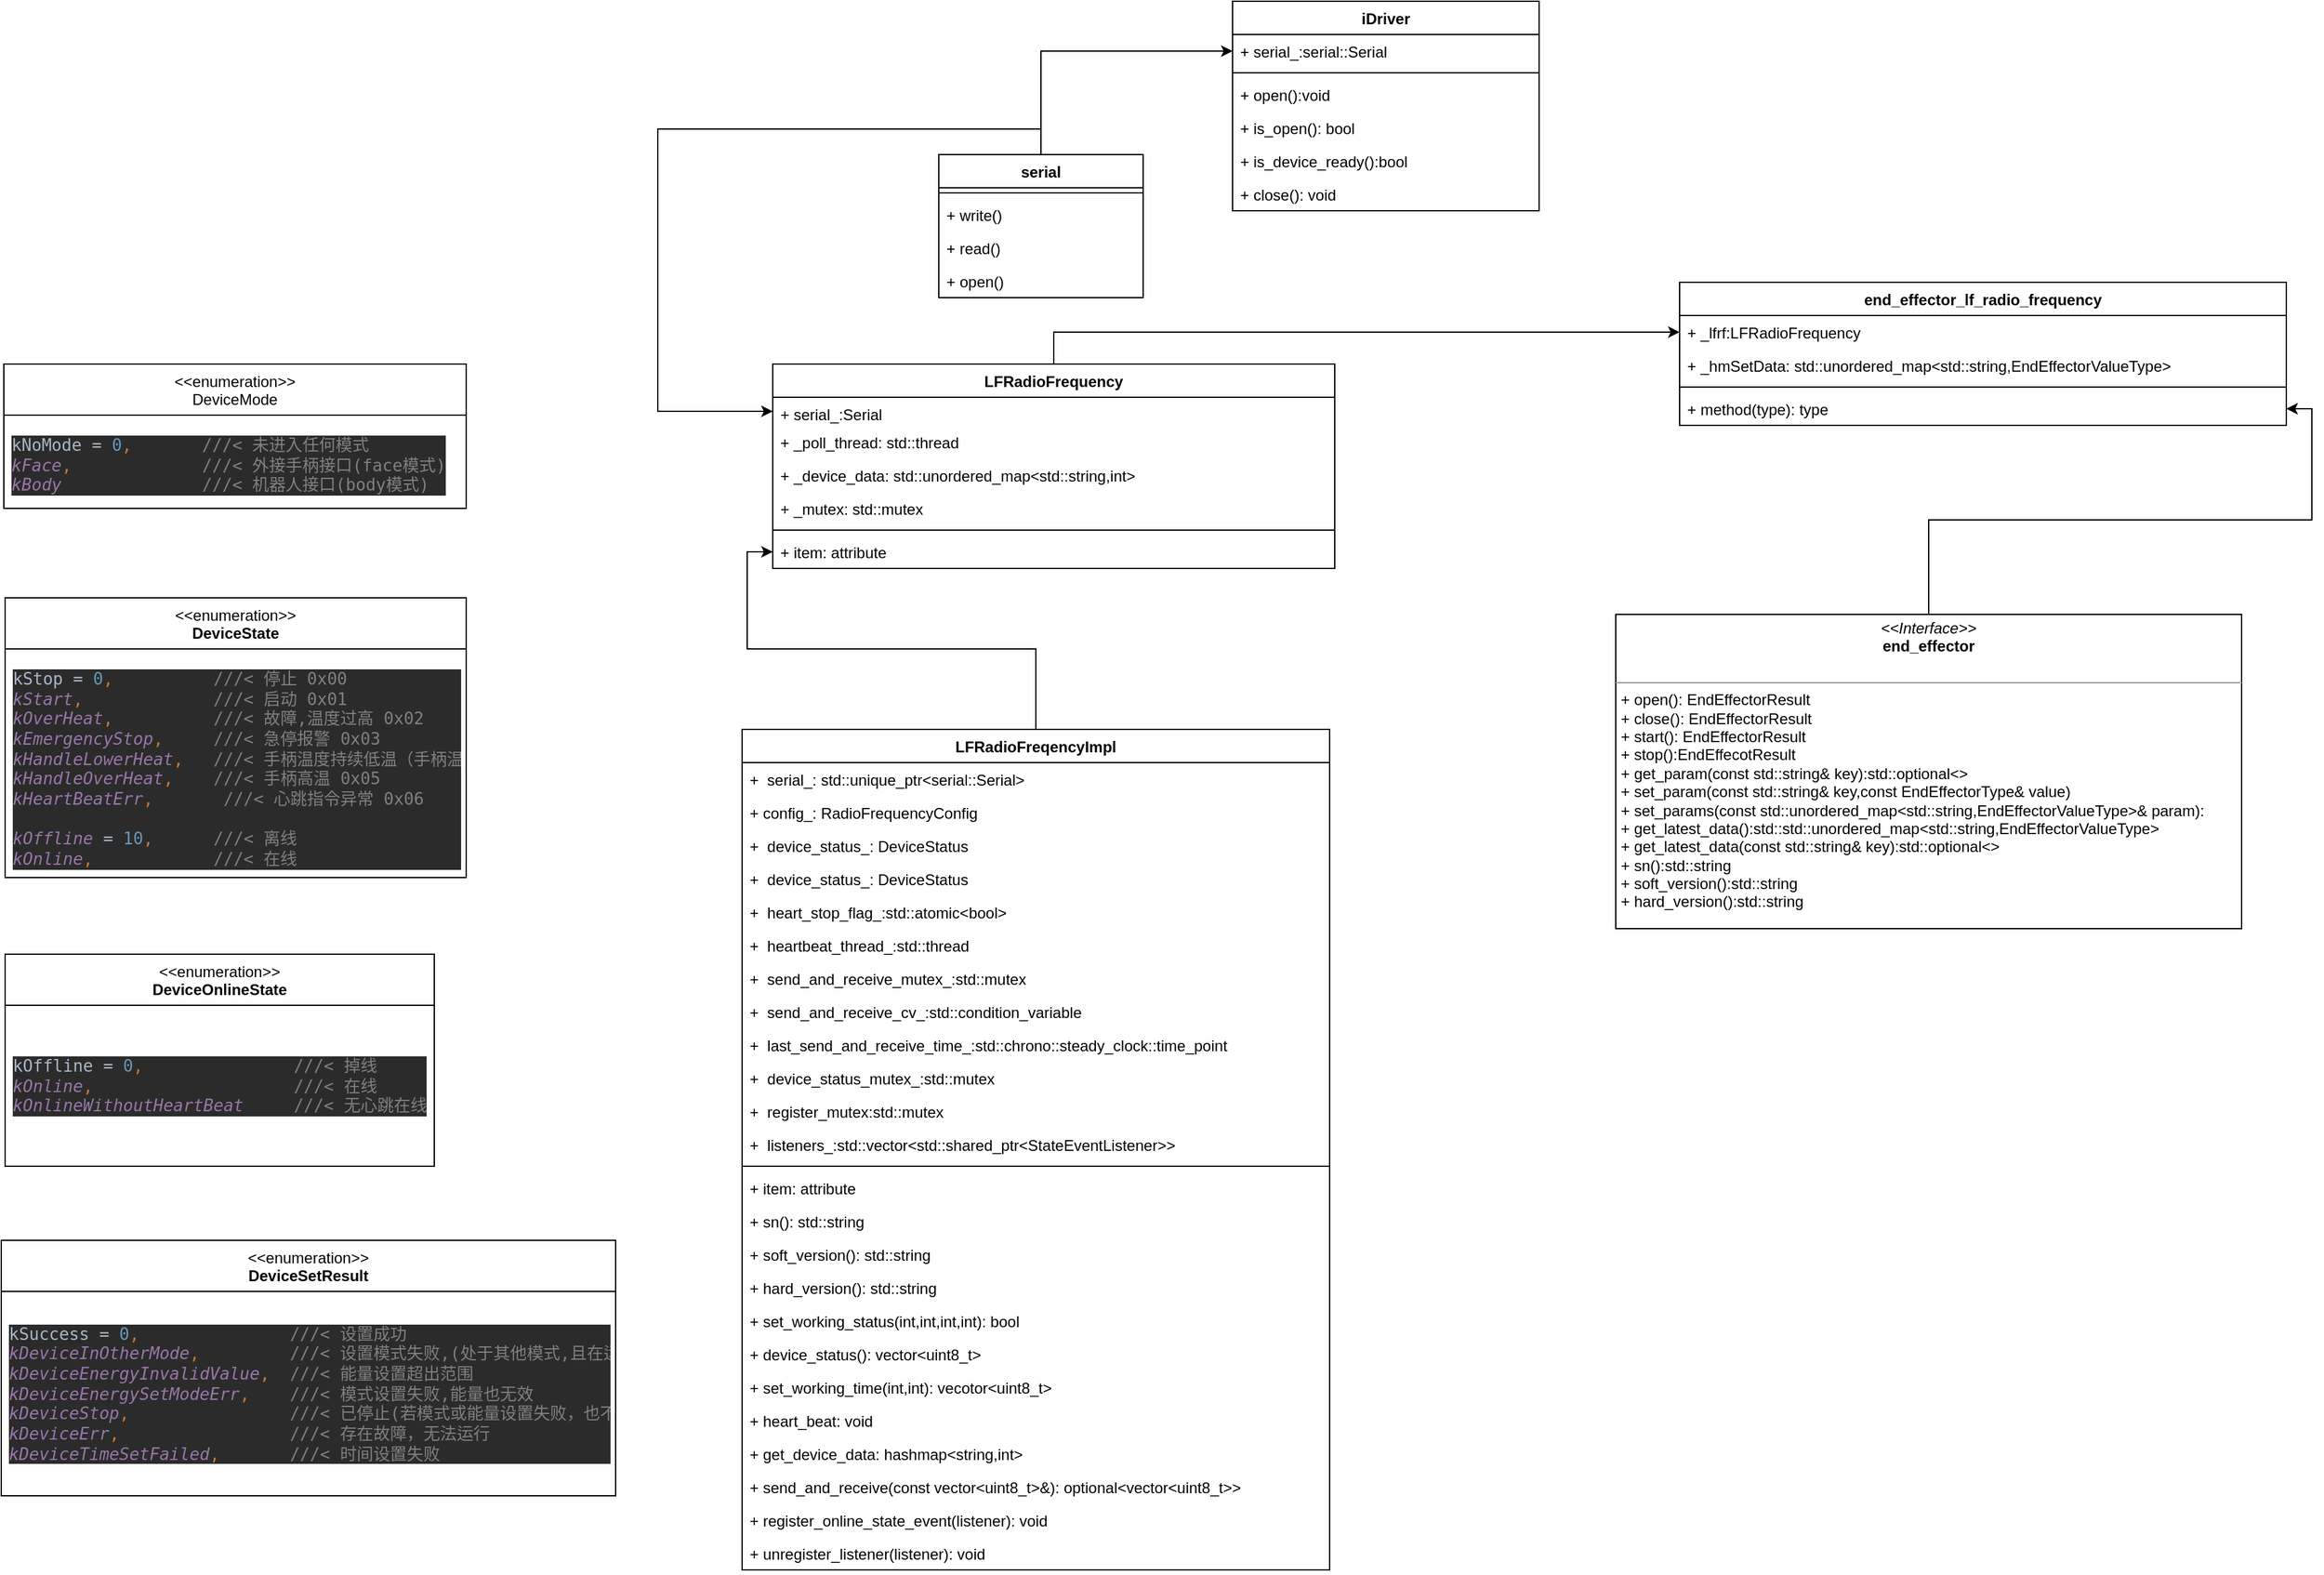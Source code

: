 <mxfile version="22.1.0" type="github">
  <diagram id="C5RBs43oDa-KdzZeNtuy" name="Page-1">
    <mxGraphModel dx="2721" dy="891" grid="0" gridSize="10" guides="1" tooltips="1" connect="1" arrows="1" fold="1" page="0" pageScale="1" pageWidth="827" pageHeight="1169" math="0" shadow="0">
      <root>
        <mxCell id="WIyWlLk6GJQsqaUBKTNV-0" />
        <mxCell id="WIyWlLk6GJQsqaUBKTNV-1" parent="WIyWlLk6GJQsqaUBKTNV-0" />
        <mxCell id="wLdN1BDxr4_QfgTx57xr-34" style="edgeStyle=orthogonalEdgeStyle;rounded=0;orthogonalLoop=1;jettySize=auto;html=1;exitX=0.5;exitY=0;exitDx=0;exitDy=0;entryX=0;entryY=0.5;entryDx=0;entryDy=0;" edge="1" parent="WIyWlLk6GJQsqaUBKTNV-1" source="wLdN1BDxr4_QfgTx57xr-0" target="wLdN1BDxr4_QfgTx57xr-14">
          <mxGeometry relative="1" as="geometry">
            <Array as="points">
              <mxPoint x="-380" y="270" />
              <mxPoint x="-680" y="270" />
              <mxPoint x="-680" y="491" />
            </Array>
          </mxGeometry>
        </mxCell>
        <mxCell id="wLdN1BDxr4_QfgTx57xr-42" style="edgeStyle=orthogonalEdgeStyle;rounded=0;orthogonalLoop=1;jettySize=auto;html=1;exitX=0.5;exitY=0;exitDx=0;exitDy=0;entryX=0;entryY=0.5;entryDx=0;entryDy=0;" edge="1" parent="WIyWlLk6GJQsqaUBKTNV-1" source="wLdN1BDxr4_QfgTx57xr-0" target="wLdN1BDxr4_QfgTx57xr-36">
          <mxGeometry relative="1" as="geometry" />
        </mxCell>
        <mxCell id="wLdN1BDxr4_QfgTx57xr-0" value="serial" style="swimlane;fontStyle=1;align=center;verticalAlign=top;childLayout=stackLayout;horizontal=1;startSize=26;horizontalStack=0;resizeParent=1;resizeParentMax=0;resizeLast=0;collapsible=1;marginBottom=0;whiteSpace=wrap;html=1;" vertex="1" parent="WIyWlLk6GJQsqaUBKTNV-1">
          <mxGeometry x="-460" y="290" width="160" height="112" as="geometry" />
        </mxCell>
        <mxCell id="wLdN1BDxr4_QfgTx57xr-1" value="" style="line;strokeWidth=1;fillColor=none;align=left;verticalAlign=middle;spacingTop=-1;spacingLeft=3;spacingRight=3;rotatable=0;labelPosition=right;points=[];portConstraint=eastwest;strokeColor=inherit;" vertex="1" parent="wLdN1BDxr4_QfgTx57xr-0">
          <mxGeometry y="26" width="160" height="8" as="geometry" />
        </mxCell>
        <mxCell id="wLdN1BDxr4_QfgTx57xr-2" value="+ write()" style="text;strokeColor=none;fillColor=none;align=left;verticalAlign=top;spacingLeft=4;spacingRight=4;overflow=hidden;rotatable=0;points=[[0,0.5],[1,0.5]];portConstraint=eastwest;whiteSpace=wrap;html=1;" vertex="1" parent="wLdN1BDxr4_QfgTx57xr-0">
          <mxGeometry y="34" width="160" height="26" as="geometry" />
        </mxCell>
        <mxCell id="wLdN1BDxr4_QfgTx57xr-3" value="+ read()" style="text;strokeColor=none;fillColor=none;align=left;verticalAlign=top;spacingLeft=4;spacingRight=4;overflow=hidden;rotatable=0;points=[[0,0.5],[1,0.5]];portConstraint=eastwest;whiteSpace=wrap;html=1;" vertex="1" parent="wLdN1BDxr4_QfgTx57xr-0">
          <mxGeometry y="60" width="160" height="26" as="geometry" />
        </mxCell>
        <mxCell id="wLdN1BDxr4_QfgTx57xr-4" value="+ open()" style="text;strokeColor=none;fillColor=none;align=left;verticalAlign=top;spacingLeft=4;spacingRight=4;overflow=hidden;rotatable=0;points=[[0,0.5],[1,0.5]];portConstraint=eastwest;whiteSpace=wrap;html=1;" vertex="1" parent="wLdN1BDxr4_QfgTx57xr-0">
          <mxGeometry y="86" width="160" height="26" as="geometry" />
        </mxCell>
        <mxCell id="wLdN1BDxr4_QfgTx57xr-5" value="end_effector_lf_radio_frequency" style="swimlane;fontStyle=1;align=center;verticalAlign=top;childLayout=stackLayout;horizontal=1;startSize=26;horizontalStack=0;resizeParent=1;resizeParentMax=0;resizeLast=0;collapsible=1;marginBottom=0;whiteSpace=wrap;html=1;" vertex="1" parent="WIyWlLk6GJQsqaUBKTNV-1">
          <mxGeometry x="120" y="390" width="475" height="112" as="geometry" />
        </mxCell>
        <mxCell id="wLdN1BDxr4_QfgTx57xr-6" value="+ _lfrf:LFRadioFrequency" style="text;strokeColor=none;fillColor=none;align=left;verticalAlign=top;spacingLeft=4;spacingRight=4;overflow=hidden;rotatable=0;points=[[0,0.5],[1,0.5]];portConstraint=eastwest;whiteSpace=wrap;html=1;" vertex="1" parent="wLdN1BDxr4_QfgTx57xr-5">
          <mxGeometry y="26" width="475" height="26" as="geometry" />
        </mxCell>
        <mxCell id="wLdN1BDxr4_QfgTx57xr-7" value="+ _hmSetData: std::unordered_map&amp;lt;std::string,EndEffectorValueType&amp;gt;" style="text;strokeColor=none;fillColor=none;align=left;verticalAlign=top;spacingLeft=4;spacingRight=4;overflow=hidden;rotatable=0;points=[[0,0.5],[1,0.5]];portConstraint=eastwest;whiteSpace=wrap;html=1;" vertex="1" parent="wLdN1BDxr4_QfgTx57xr-5">
          <mxGeometry y="52" width="475" height="26" as="geometry" />
        </mxCell>
        <mxCell id="wLdN1BDxr4_QfgTx57xr-9" value="" style="line;strokeWidth=1;fillColor=none;align=left;verticalAlign=middle;spacingTop=-1;spacingLeft=3;spacingRight=3;rotatable=0;labelPosition=right;points=[];portConstraint=eastwest;strokeColor=inherit;" vertex="1" parent="wLdN1BDxr4_QfgTx57xr-5">
          <mxGeometry y="78" width="475" height="8" as="geometry" />
        </mxCell>
        <mxCell id="wLdN1BDxr4_QfgTx57xr-10" value="+ method(type): type" style="text;strokeColor=none;fillColor=none;align=left;verticalAlign=top;spacingLeft=4;spacingRight=4;overflow=hidden;rotatable=0;points=[[0,0.5],[1,0.5]];portConstraint=eastwest;whiteSpace=wrap;html=1;" vertex="1" parent="wLdN1BDxr4_QfgTx57xr-5">
          <mxGeometry y="86" width="475" height="26" as="geometry" />
        </mxCell>
        <mxCell id="wLdN1BDxr4_QfgTx57xr-33" style="edgeStyle=orthogonalEdgeStyle;rounded=0;orthogonalLoop=1;jettySize=auto;html=1;exitX=0.5;exitY=0;exitDx=0;exitDy=0;entryX=1;entryY=0.5;entryDx=0;entryDy=0;" edge="1" parent="WIyWlLk6GJQsqaUBKTNV-1" source="wLdN1BDxr4_QfgTx57xr-12" target="wLdN1BDxr4_QfgTx57xr-10">
          <mxGeometry relative="1" as="geometry" />
        </mxCell>
        <mxCell id="wLdN1BDxr4_QfgTx57xr-12" value="&lt;p style=&quot;margin:0px;margin-top:4px;text-align:center;&quot;&gt;&lt;i&gt;&amp;lt;&amp;lt;Interface&amp;gt;&amp;gt;&lt;/i&gt;&lt;br&gt;&lt;b&gt;end_effector&lt;/b&gt;&lt;/p&gt;&lt;p style=&quot;margin:0px;margin-left:4px;&quot;&gt;&lt;br&gt;&lt;/p&gt;&lt;hr size=&quot;1&quot;&gt;&lt;p style=&quot;margin:0px;margin-left:4px;&quot;&gt;+ open(): EndEffectorResult&lt;br&gt;+ close(): EndEffectorResult&lt;/p&gt;&lt;p style=&quot;margin:0px;margin-left:4px;&quot;&gt;+ start(): EndEffectorResult&lt;/p&gt;&lt;p style=&quot;margin:0px;margin-left:4px;&quot;&gt;+ stop():EndEffecotResult&lt;/p&gt;&lt;p style=&quot;margin:0px;margin-left:4px;&quot;&gt;+ get_param(const std::string&amp;amp; key):std::optional&amp;lt;&amp;gt;&lt;/p&gt;&lt;p style=&quot;margin:0px;margin-left:4px;&quot;&gt;+ set_param(const std::string&amp;amp; key,const EndEffectorType&amp;amp; value)&lt;/p&gt;&lt;p style=&quot;margin:0px;margin-left:4px;&quot;&gt;+ set_params(const std::unordered_map&amp;lt;std::string,EndEffectorValueType&amp;gt;&amp;amp; param):&lt;/p&gt;&lt;p style=&quot;margin:0px;margin-left:4px;&quot;&gt;+ get_latest_data():std::std::unordered_map&amp;lt;std::string,EndEffectorValueType&amp;gt;&lt;/p&gt;&lt;p style=&quot;margin:0px;margin-left:4px;&quot;&gt;+ get_latest_data(const std::string&amp;amp; key):std::optional&amp;lt;&amp;gt;&lt;/p&gt;&lt;p style=&quot;margin:0px;margin-left:4px;&quot;&gt;+ sn():std::string&lt;/p&gt;&lt;p style=&quot;margin:0px;margin-left:4px;&quot;&gt;+ soft_version():std::string&lt;/p&gt;&lt;p style=&quot;margin:0px;margin-left:4px;&quot;&gt;+ hard_version():std::string&lt;/p&gt;" style="verticalAlign=top;align=left;overflow=fill;fontSize=12;fontFamily=Helvetica;html=1;whiteSpace=wrap;" vertex="1" parent="WIyWlLk6GJQsqaUBKTNV-1">
          <mxGeometry x="70" y="650" width="490" height="246" as="geometry" />
        </mxCell>
        <mxCell id="wLdN1BDxr4_QfgTx57xr-32" style="edgeStyle=orthogonalEdgeStyle;rounded=0;orthogonalLoop=1;jettySize=auto;html=1;exitX=0.5;exitY=0;exitDx=0;exitDy=0;entryX=0;entryY=0.5;entryDx=0;entryDy=0;" edge="1" parent="WIyWlLk6GJQsqaUBKTNV-1" source="wLdN1BDxr4_QfgTx57xr-13" target="wLdN1BDxr4_QfgTx57xr-6">
          <mxGeometry relative="1" as="geometry" />
        </mxCell>
        <mxCell id="wLdN1BDxr4_QfgTx57xr-13" value="LFRadioFrequency" style="swimlane;fontStyle=1;align=center;verticalAlign=top;childLayout=stackLayout;horizontal=1;startSize=26;horizontalStack=0;resizeParent=1;resizeParentMax=0;resizeLast=0;collapsible=1;marginBottom=0;whiteSpace=wrap;html=1;" vertex="1" parent="WIyWlLk6GJQsqaUBKTNV-1">
          <mxGeometry x="-590" y="454" width="440" height="160" as="geometry" />
        </mxCell>
        <mxCell id="wLdN1BDxr4_QfgTx57xr-14" value="+ serial_:Serial" style="text;strokeColor=none;fillColor=none;align=left;verticalAlign=top;spacingLeft=4;spacingRight=4;overflow=hidden;rotatable=0;points=[[0,0.5],[1,0.5]];portConstraint=eastwest;whiteSpace=wrap;html=1;" vertex="1" parent="wLdN1BDxr4_QfgTx57xr-13">
          <mxGeometry y="26" width="440" height="22" as="geometry" />
        </mxCell>
        <mxCell id="wLdN1BDxr4_QfgTx57xr-15" value="+ _poll_thread: std::thread" style="text;strokeColor=none;fillColor=none;align=left;verticalAlign=top;spacingLeft=4;spacingRight=4;overflow=hidden;rotatable=0;points=[[0,0.5],[1,0.5]];portConstraint=eastwest;whiteSpace=wrap;html=1;" vertex="1" parent="wLdN1BDxr4_QfgTx57xr-13">
          <mxGeometry y="48" width="440" height="26" as="geometry" />
        </mxCell>
        <mxCell id="wLdN1BDxr4_QfgTx57xr-16" value="+ _device_data: std::unordered_map&amp;lt;std::string,int&amp;gt;" style="text;strokeColor=none;fillColor=none;align=left;verticalAlign=top;spacingLeft=4;spacingRight=4;overflow=hidden;rotatable=0;points=[[0,0.5],[1,0.5]];portConstraint=eastwest;whiteSpace=wrap;html=1;" vertex="1" parent="wLdN1BDxr4_QfgTx57xr-13">
          <mxGeometry y="74" width="440" height="26" as="geometry" />
        </mxCell>
        <mxCell id="wLdN1BDxr4_QfgTx57xr-17" value="+ _mutex: std::mutex" style="text;strokeColor=none;fillColor=none;align=left;verticalAlign=top;spacingLeft=4;spacingRight=4;overflow=hidden;rotatable=0;points=[[0,0.5],[1,0.5]];portConstraint=eastwest;whiteSpace=wrap;html=1;" vertex="1" parent="wLdN1BDxr4_QfgTx57xr-13">
          <mxGeometry y="100" width="440" height="26" as="geometry" />
        </mxCell>
        <mxCell id="wLdN1BDxr4_QfgTx57xr-18" value="" style="line;strokeWidth=1;fillColor=none;align=left;verticalAlign=middle;spacingTop=-1;spacingLeft=3;spacingRight=3;rotatable=0;labelPosition=right;points=[];portConstraint=eastwest;strokeColor=inherit;" vertex="1" parent="wLdN1BDxr4_QfgTx57xr-13">
          <mxGeometry y="126" width="440" height="8" as="geometry" />
        </mxCell>
        <mxCell id="wLdN1BDxr4_QfgTx57xr-76" value="+ item: attribute" style="text;strokeColor=none;fillColor=none;align=left;verticalAlign=top;spacingLeft=4;spacingRight=4;overflow=hidden;rotatable=0;points=[[0,0.5],[1,0.5]];portConstraint=eastwest;whiteSpace=wrap;html=1;" vertex="1" parent="wLdN1BDxr4_QfgTx57xr-13">
          <mxGeometry y="134" width="440" height="26" as="geometry" />
        </mxCell>
        <mxCell id="wLdN1BDxr4_QfgTx57xr-35" value="iDriver" style="swimlane;fontStyle=1;align=center;verticalAlign=top;childLayout=stackLayout;horizontal=1;startSize=26;horizontalStack=0;resizeParent=1;resizeParentMax=0;resizeLast=0;collapsible=1;marginBottom=0;whiteSpace=wrap;html=1;" vertex="1" parent="WIyWlLk6GJQsqaUBKTNV-1">
          <mxGeometry x="-230" y="170" width="240" height="164" as="geometry" />
        </mxCell>
        <mxCell id="wLdN1BDxr4_QfgTx57xr-36" value="+&amp;nbsp;serial_:serial::Serial" style="text;strokeColor=none;fillColor=none;align=left;verticalAlign=top;spacingLeft=4;spacingRight=4;overflow=hidden;rotatable=0;points=[[0,0.5],[1,0.5]];portConstraint=eastwest;whiteSpace=wrap;html=1;" vertex="1" parent="wLdN1BDxr4_QfgTx57xr-35">
          <mxGeometry y="26" width="240" height="26" as="geometry" />
        </mxCell>
        <mxCell id="wLdN1BDxr4_QfgTx57xr-37" value="" style="line;strokeWidth=1;fillColor=none;align=left;verticalAlign=middle;spacingTop=-1;spacingLeft=3;spacingRight=3;rotatable=0;labelPosition=right;points=[];portConstraint=eastwest;strokeColor=inherit;" vertex="1" parent="wLdN1BDxr4_QfgTx57xr-35">
          <mxGeometry y="52" width="240" height="8" as="geometry" />
        </mxCell>
        <mxCell id="wLdN1BDxr4_QfgTx57xr-38" value="+ open():void" style="text;strokeColor=none;fillColor=none;align=left;verticalAlign=top;spacingLeft=4;spacingRight=4;overflow=hidden;rotatable=0;points=[[0,0.5],[1,0.5]];portConstraint=eastwest;whiteSpace=wrap;html=1;" vertex="1" parent="wLdN1BDxr4_QfgTx57xr-35">
          <mxGeometry y="60" width="240" height="26" as="geometry" />
        </mxCell>
        <mxCell id="wLdN1BDxr4_QfgTx57xr-39" value="+ is_open(): bool" style="text;strokeColor=none;fillColor=none;align=left;verticalAlign=top;spacingLeft=4;spacingRight=4;overflow=hidden;rotatable=0;points=[[0,0.5],[1,0.5]];portConstraint=eastwest;whiteSpace=wrap;html=1;" vertex="1" parent="wLdN1BDxr4_QfgTx57xr-35">
          <mxGeometry y="86" width="240" height="26" as="geometry" />
        </mxCell>
        <mxCell id="wLdN1BDxr4_QfgTx57xr-40" value="+ is_device_ready():bool&amp;nbsp;" style="text;strokeColor=none;fillColor=none;align=left;verticalAlign=top;spacingLeft=4;spacingRight=4;overflow=hidden;rotatable=0;points=[[0,0.5],[1,0.5]];portConstraint=eastwest;whiteSpace=wrap;html=1;" vertex="1" parent="wLdN1BDxr4_QfgTx57xr-35">
          <mxGeometry y="112" width="240" height="26" as="geometry" />
        </mxCell>
        <mxCell id="wLdN1BDxr4_QfgTx57xr-41" value="+ close(): void" style="text;strokeColor=none;fillColor=none;align=left;verticalAlign=top;spacingLeft=4;spacingRight=4;overflow=hidden;rotatable=0;points=[[0,0.5],[1,0.5]];portConstraint=eastwest;whiteSpace=wrap;html=1;" vertex="1" parent="wLdN1BDxr4_QfgTx57xr-35">
          <mxGeometry y="138" width="240" height="26" as="geometry" />
        </mxCell>
        <mxCell id="wLdN1BDxr4_QfgTx57xr-90" style="edgeStyle=orthogonalEdgeStyle;rounded=0;orthogonalLoop=1;jettySize=auto;html=1;exitX=0.5;exitY=0;exitDx=0;exitDy=0;" edge="1" parent="WIyWlLk6GJQsqaUBKTNV-1" source="wLdN1BDxr4_QfgTx57xr-47" target="wLdN1BDxr4_QfgTx57xr-76">
          <mxGeometry relative="1" as="geometry" />
        </mxCell>
        <mxCell id="wLdN1BDxr4_QfgTx57xr-47" value="LFRadioFreqencyImpl" style="swimlane;fontStyle=1;align=center;verticalAlign=top;childLayout=stackLayout;horizontal=1;startSize=26;horizontalStack=0;resizeParent=1;resizeParentMax=0;resizeLast=0;collapsible=1;marginBottom=0;whiteSpace=wrap;html=1;" vertex="1" parent="WIyWlLk6GJQsqaUBKTNV-1">
          <mxGeometry x="-614" y="740" width="460" height="658" as="geometry" />
        </mxCell>
        <mxCell id="wLdN1BDxr4_QfgTx57xr-48" value="+&amp;nbsp;&amp;nbsp;serial_:&amp;nbsp;std::unique_ptr&amp;lt;serial::Serial&amp;gt;" style="text;strokeColor=none;fillColor=none;align=left;verticalAlign=top;spacingLeft=4;spacingRight=4;overflow=hidden;rotatable=0;points=[[0,0.5],[1,0.5]];portConstraint=eastwest;whiteSpace=wrap;html=1;" vertex="1" parent="wLdN1BDxr4_QfgTx57xr-47">
          <mxGeometry y="26" width="460" height="26" as="geometry" />
        </mxCell>
        <mxCell id="wLdN1BDxr4_QfgTx57xr-51" value="+ config_:&amp;nbsp;RadioFrequencyConfig&amp;nbsp;" style="text;strokeColor=none;fillColor=none;align=left;verticalAlign=top;spacingLeft=4;spacingRight=4;overflow=hidden;rotatable=0;points=[[0,0.5],[1,0.5]];portConstraint=eastwest;whiteSpace=wrap;html=1;" vertex="1" parent="wLdN1BDxr4_QfgTx57xr-47">
          <mxGeometry y="52" width="460" height="26" as="geometry" />
        </mxCell>
        <mxCell id="wLdN1BDxr4_QfgTx57xr-52" value="+&amp;nbsp;&amp;nbsp;device_status_:&amp;nbsp;DeviceStatus" style="text;strokeColor=none;fillColor=none;align=left;verticalAlign=top;spacingLeft=4;spacingRight=4;overflow=hidden;rotatable=0;points=[[0,0.5],[1,0.5]];portConstraint=eastwest;whiteSpace=wrap;html=1;" vertex="1" parent="wLdN1BDxr4_QfgTx57xr-47">
          <mxGeometry y="78" width="460" height="26" as="geometry" />
        </mxCell>
        <mxCell id="wLdN1BDxr4_QfgTx57xr-53" value="+&amp;nbsp;&amp;nbsp;device_status_:&amp;nbsp;DeviceStatus" style="text;strokeColor=none;fillColor=none;align=left;verticalAlign=top;spacingLeft=4;spacingRight=4;overflow=hidden;rotatable=0;points=[[0,0.5],[1,0.5]];portConstraint=eastwest;whiteSpace=wrap;html=1;" vertex="1" parent="wLdN1BDxr4_QfgTx57xr-47">
          <mxGeometry y="104" width="460" height="26" as="geometry" />
        </mxCell>
        <mxCell id="wLdN1BDxr4_QfgTx57xr-55" value="+&amp;nbsp; heart_stop_flag_:std::atomic&amp;lt;bool&amp;gt;" style="text;strokeColor=none;fillColor=none;align=left;verticalAlign=top;spacingLeft=4;spacingRight=4;overflow=hidden;rotatable=0;points=[[0,0.5],[1,0.5]];portConstraint=eastwest;whiteSpace=wrap;html=1;" vertex="1" parent="wLdN1BDxr4_QfgTx57xr-47">
          <mxGeometry y="130" width="460" height="26" as="geometry" />
        </mxCell>
        <mxCell id="wLdN1BDxr4_QfgTx57xr-56" value="+&amp;nbsp;&amp;nbsp;heartbeat_thread_&lt;span style=&quot;background-color: initial;&quot;&gt;:&lt;/span&gt;std::thread" style="text;strokeColor=none;fillColor=none;align=left;verticalAlign=top;spacingLeft=4;spacingRight=4;overflow=hidden;rotatable=0;points=[[0,0.5],[1,0.5]];portConstraint=eastwest;whiteSpace=wrap;html=1;" vertex="1" parent="wLdN1BDxr4_QfgTx57xr-47">
          <mxGeometry y="156" width="460" height="26" as="geometry" />
        </mxCell>
        <mxCell id="wLdN1BDxr4_QfgTx57xr-57" value="+&amp;nbsp;&amp;nbsp;send_and_receive_mutex_&lt;span style=&quot;background-color: initial;&quot;&gt;:&lt;/span&gt;std::mutex" style="text;strokeColor=none;fillColor=none;align=left;verticalAlign=top;spacingLeft=4;spacingRight=4;overflow=hidden;rotatable=0;points=[[0,0.5],[1,0.5]];portConstraint=eastwest;whiteSpace=wrap;html=1;" vertex="1" parent="wLdN1BDxr4_QfgTx57xr-47">
          <mxGeometry y="182" width="460" height="26" as="geometry" />
        </mxCell>
        <mxCell id="wLdN1BDxr4_QfgTx57xr-58" value="+&amp;nbsp;&amp;nbsp;send_and_receive_cv_&lt;span style=&quot;background-color: initial;&quot;&gt;:&lt;/span&gt;std::condition_variable" style="text;strokeColor=none;fillColor=none;align=left;verticalAlign=top;spacingLeft=4;spacingRight=4;overflow=hidden;rotatable=0;points=[[0,0.5],[1,0.5]];portConstraint=eastwest;whiteSpace=wrap;html=1;" vertex="1" parent="wLdN1BDxr4_QfgTx57xr-47">
          <mxGeometry y="208" width="460" height="26" as="geometry" />
        </mxCell>
        <mxCell id="wLdN1BDxr4_QfgTx57xr-60" value="+&amp;nbsp;&amp;nbsp;last_send_and_receive_time_&lt;span style=&quot;background-color: initial;&quot;&gt;:&lt;/span&gt;std::chrono::steady_clock::time_point" style="text;strokeColor=none;fillColor=none;align=left;verticalAlign=top;spacingLeft=4;spacingRight=4;overflow=hidden;rotatable=0;points=[[0,0.5],[1,0.5]];portConstraint=eastwest;whiteSpace=wrap;html=1;" vertex="1" parent="wLdN1BDxr4_QfgTx57xr-47">
          <mxGeometry y="234" width="460" height="26" as="geometry" />
        </mxCell>
        <mxCell id="wLdN1BDxr4_QfgTx57xr-61" value="+&amp;nbsp;&amp;nbsp;device_status_mutex_&lt;span style=&quot;background-color: initial;&quot;&gt;:&lt;/span&gt;std::mutex" style="text;strokeColor=none;fillColor=none;align=left;verticalAlign=top;spacingLeft=4;spacingRight=4;overflow=hidden;rotatable=0;points=[[0,0.5],[1,0.5]];portConstraint=eastwest;whiteSpace=wrap;html=1;" vertex="1" parent="wLdN1BDxr4_QfgTx57xr-47">
          <mxGeometry y="260" width="460" height="26" as="geometry" />
        </mxCell>
        <mxCell id="wLdN1BDxr4_QfgTx57xr-62" value="+&amp;nbsp;&amp;nbsp;register_mutex&lt;span style=&quot;background-color: initial;&quot;&gt;:&lt;/span&gt;&lt;span style=&quot;background-color: initial;&quot;&gt;std::mutex&lt;/span&gt;" style="text;strokeColor=none;fillColor=none;align=left;verticalAlign=top;spacingLeft=4;spacingRight=4;overflow=hidden;rotatable=0;points=[[0,0.5],[1,0.5]];portConstraint=eastwest;whiteSpace=wrap;html=1;" vertex="1" parent="wLdN1BDxr4_QfgTx57xr-47">
          <mxGeometry y="286" width="460" height="26" as="geometry" />
        </mxCell>
        <mxCell id="wLdN1BDxr4_QfgTx57xr-63" value="+&amp;nbsp;&amp;nbsp;listeners_&lt;span style=&quot;background-color: initial;&quot;&gt;:&lt;/span&gt;std::vector&amp;lt;std::shared_ptr&amp;lt;StateEventListener&amp;gt;&amp;gt;" style="text;strokeColor=none;fillColor=none;align=left;verticalAlign=top;spacingLeft=4;spacingRight=4;overflow=hidden;rotatable=0;points=[[0,0.5],[1,0.5]];portConstraint=eastwest;whiteSpace=wrap;html=1;" vertex="1" parent="wLdN1BDxr4_QfgTx57xr-47">
          <mxGeometry y="312" width="460" height="26" as="geometry" />
        </mxCell>
        <mxCell id="wLdN1BDxr4_QfgTx57xr-49" value="" style="line;strokeWidth=1;fillColor=none;align=left;verticalAlign=middle;spacingTop=-1;spacingLeft=3;spacingRight=3;rotatable=0;labelPosition=right;points=[];portConstraint=eastwest;strokeColor=inherit;" vertex="1" parent="wLdN1BDxr4_QfgTx57xr-47">
          <mxGeometry y="338" width="460" height="8" as="geometry" />
        </mxCell>
        <mxCell id="wLdN1BDxr4_QfgTx57xr-54" value="+ item: attribute" style="text;strokeColor=none;fillColor=none;align=left;verticalAlign=top;spacingLeft=4;spacingRight=4;overflow=hidden;rotatable=0;points=[[0,0.5],[1,0.5]];portConstraint=eastwest;whiteSpace=wrap;html=1;" vertex="1" parent="wLdN1BDxr4_QfgTx57xr-47">
          <mxGeometry y="346" width="460" height="26" as="geometry" />
        </mxCell>
        <mxCell id="wLdN1BDxr4_QfgTx57xr-64" value="+ sn(): std::string" style="text;strokeColor=none;fillColor=none;align=left;verticalAlign=top;spacingLeft=4;spacingRight=4;overflow=hidden;rotatable=0;points=[[0,0.5],[1,0.5]];portConstraint=eastwest;whiteSpace=wrap;html=1;" vertex="1" parent="wLdN1BDxr4_QfgTx57xr-47">
          <mxGeometry y="372" width="460" height="26" as="geometry" />
        </mxCell>
        <mxCell id="wLdN1BDxr4_QfgTx57xr-72" value="+ soft_version()&lt;span style=&quot;background-color: initial;&quot;&gt;: std::string&lt;/span&gt;" style="text;strokeColor=none;fillColor=none;align=left;verticalAlign=top;spacingLeft=4;spacingRight=4;overflow=hidden;rotatable=0;points=[[0,0.5],[1,0.5]];portConstraint=eastwest;whiteSpace=wrap;html=1;" vertex="1" parent="wLdN1BDxr4_QfgTx57xr-47">
          <mxGeometry y="398" width="460" height="26" as="geometry" />
        </mxCell>
        <mxCell id="wLdN1BDxr4_QfgTx57xr-73" value="+ hard_version()&lt;span style=&quot;background-color: initial;&quot;&gt;: std::string&lt;/span&gt;" style="text;strokeColor=none;fillColor=none;align=left;verticalAlign=top;spacingLeft=4;spacingRight=4;overflow=hidden;rotatable=0;points=[[0,0.5],[1,0.5]];portConstraint=eastwest;whiteSpace=wrap;html=1;" vertex="1" parent="wLdN1BDxr4_QfgTx57xr-47">
          <mxGeometry y="424" width="460" height="26" as="geometry" />
        </mxCell>
        <mxCell id="wLdN1BDxr4_QfgTx57xr-65" value="+ set_working_status(int,int,int,int): bool" style="text;strokeColor=none;fillColor=none;align=left;verticalAlign=top;spacingLeft=4;spacingRight=4;overflow=hidden;rotatable=0;points=[[0,0.5],[1,0.5]];portConstraint=eastwest;whiteSpace=wrap;html=1;" vertex="1" parent="wLdN1BDxr4_QfgTx57xr-47">
          <mxGeometry y="450" width="460" height="26" as="geometry" />
        </mxCell>
        <mxCell id="wLdN1BDxr4_QfgTx57xr-66" value="+ device_status(): vector&amp;lt;uint8_t&amp;gt;" style="text;strokeColor=none;fillColor=none;align=left;verticalAlign=top;spacingLeft=4;spacingRight=4;overflow=hidden;rotatable=0;points=[[0,0.5],[1,0.5]];portConstraint=eastwest;whiteSpace=wrap;html=1;" vertex="1" parent="wLdN1BDxr4_QfgTx57xr-47">
          <mxGeometry y="476" width="460" height="26" as="geometry" />
        </mxCell>
        <mxCell id="wLdN1BDxr4_QfgTx57xr-67" value="+ set_working_time(int,int): vecotor&amp;lt;uint8_t&amp;gt;" style="text;strokeColor=none;fillColor=none;align=left;verticalAlign=top;spacingLeft=4;spacingRight=4;overflow=hidden;rotatable=0;points=[[0,0.5],[1,0.5]];portConstraint=eastwest;whiteSpace=wrap;html=1;" vertex="1" parent="wLdN1BDxr4_QfgTx57xr-47">
          <mxGeometry y="502" width="460" height="26" as="geometry" />
        </mxCell>
        <mxCell id="wLdN1BDxr4_QfgTx57xr-68" value="+ heart_beat: void" style="text;strokeColor=none;fillColor=none;align=left;verticalAlign=top;spacingLeft=4;spacingRight=4;overflow=hidden;rotatable=0;points=[[0,0.5],[1,0.5]];portConstraint=eastwest;whiteSpace=wrap;html=1;" vertex="1" parent="wLdN1BDxr4_QfgTx57xr-47">
          <mxGeometry y="528" width="460" height="26" as="geometry" />
        </mxCell>
        <mxCell id="wLdN1BDxr4_QfgTx57xr-69" value="+ get_device_data: hashmap&amp;lt;string,int&amp;gt;" style="text;strokeColor=none;fillColor=none;align=left;verticalAlign=top;spacingLeft=4;spacingRight=4;overflow=hidden;rotatable=0;points=[[0,0.5],[1,0.5]];portConstraint=eastwest;whiteSpace=wrap;html=1;" vertex="1" parent="wLdN1BDxr4_QfgTx57xr-47">
          <mxGeometry y="554" width="460" height="26" as="geometry" />
        </mxCell>
        <mxCell id="wLdN1BDxr4_QfgTx57xr-70" value="+ send_and_receive(const vector&amp;lt;uint8_t&amp;gt;&amp;amp;): optional&amp;lt;vector&amp;lt;uint8_t&amp;gt;&amp;gt;" style="text;strokeColor=none;fillColor=none;align=left;verticalAlign=top;spacingLeft=4;spacingRight=4;overflow=hidden;rotatable=0;points=[[0,0.5],[1,0.5]];portConstraint=eastwest;whiteSpace=wrap;html=1;" vertex="1" parent="wLdN1BDxr4_QfgTx57xr-47">
          <mxGeometry y="580" width="460" height="26" as="geometry" />
        </mxCell>
        <mxCell id="wLdN1BDxr4_QfgTx57xr-74" value="+&amp;nbsp;register_online_state_event(listener)&lt;span style=&quot;background-color: initial;&quot;&gt;: void&lt;/span&gt;" style="text;strokeColor=none;fillColor=none;align=left;verticalAlign=top;spacingLeft=4;spacingRight=4;overflow=hidden;rotatable=0;points=[[0,0.5],[1,0.5]];portConstraint=eastwest;whiteSpace=wrap;html=1;" vertex="1" parent="wLdN1BDxr4_QfgTx57xr-47">
          <mxGeometry y="606" width="460" height="26" as="geometry" />
        </mxCell>
        <mxCell id="wLdN1BDxr4_QfgTx57xr-75" value="+&amp;nbsp;unregister_listener&lt;span style=&quot;background-color: initial;&quot;&gt;(listener)&lt;/span&gt;&lt;span style=&quot;background-color: initial;&quot;&gt;: void&lt;/span&gt;" style="text;strokeColor=none;fillColor=none;align=left;verticalAlign=top;spacingLeft=4;spacingRight=4;overflow=hidden;rotatable=0;points=[[0,0.5],[1,0.5]];portConstraint=eastwest;whiteSpace=wrap;html=1;" vertex="1" parent="wLdN1BDxr4_QfgTx57xr-47">
          <mxGeometry y="632" width="460" height="26" as="geometry" />
        </mxCell>
        <mxCell id="wLdN1BDxr4_QfgTx57xr-80" value="&amp;lt;&amp;lt;enumeration&amp;gt;&amp;gt;&lt;br&gt;DeviceMode" style="swimlane;fontStyle=0;align=center;verticalAlign=top;childLayout=stackLayout;horizontal=1;startSize=40;horizontalStack=0;resizeParent=1;resizeParentMax=0;resizeLast=0;collapsible=0;marginBottom=0;html=1;whiteSpace=wrap;" vertex="1" parent="WIyWlLk6GJQsqaUBKTNV-1">
          <mxGeometry x="-1192" y="454" width="362" height="113" as="geometry" />
        </mxCell>
        <mxCell id="wLdN1BDxr4_QfgTx57xr-81" value="&lt;pre style=&quot;background-color:#2b2b2b;color:#a9b7c6;font-family:&#39;JetBrains Mono&#39;,monospace;font-size:9.8pt;&quot;&gt;kNoMode = &lt;span style=&quot;color:#6897bb;&quot;&gt;0&lt;/span&gt;&lt;span style=&quot;color:#cc7832;&quot;&gt;,       &lt;/span&gt;&lt;span style=&quot;color:#808080;&quot;&gt;///&amp;lt; &lt;/span&gt;&lt;span style=&quot;color:#808080;font-family:&#39;宋体&#39;,monospace;&quot;&gt;未进入任何模式&lt;br&gt;&lt;/span&gt;&lt;span style=&quot;color:#9876aa;font-style:italic;&quot;&gt;kFace&lt;/span&gt;&lt;span style=&quot;color:#cc7832;&quot;&gt;,             &lt;/span&gt;&lt;span style=&quot;color:#808080;&quot;&gt;///&amp;lt; &lt;/span&gt;&lt;span style=&quot;color:#808080;font-family:&#39;宋体&#39;,monospace;&quot;&gt;外接手柄接口&lt;/span&gt;&lt;span style=&quot;color:#808080;&quot;&gt;(face&lt;/span&gt;&lt;span style=&quot;color:#808080;font-family:&#39;宋体&#39;,monospace;&quot;&gt;模式&lt;/span&gt;&lt;span style=&quot;color:#808080;&quot;&gt;)&lt;br&gt;&lt;/span&gt;&lt;span style=&quot;color:#9876aa;font-style:italic;&quot;&gt;kBody              &lt;/span&gt;&lt;span style=&quot;color:#808080;&quot;&gt;///&amp;lt; &lt;/span&gt;&lt;span style=&quot;color:#808080;font-family:&#39;宋体&#39;,monospace;&quot;&gt;机器人接口&lt;/span&gt;&lt;span style=&quot;color:#808080;&quot;&gt;(body&lt;/span&gt;&lt;span style=&quot;color:#808080;font-family:&#39;宋体&#39;,monospace;&quot;&gt;模式&lt;/span&gt;&lt;span style=&quot;color:#808080;&quot;&gt;)&lt;/span&gt;&lt;/pre&gt;" style="text;html=1;strokeColor=none;fillColor=none;align=left;verticalAlign=middle;spacingLeft=4;spacingRight=4;overflow=hidden;rotatable=0;points=[[0,0.5],[1,0.5]];portConstraint=eastwest;whiteSpace=wrap;" vertex="1" parent="wLdN1BDxr4_QfgTx57xr-80">
          <mxGeometry y="40" width="362" height="73" as="geometry" />
        </mxCell>
        <mxCell id="wLdN1BDxr4_QfgTx57xr-85" value="&amp;lt;&amp;lt;enumeration&amp;gt;&amp;gt;&lt;br&gt;&lt;b&gt;DeviceState&lt;/b&gt;" style="swimlane;fontStyle=0;align=center;verticalAlign=top;childLayout=stackLayout;horizontal=1;startSize=40;horizontalStack=0;resizeParent=1;resizeParentMax=0;resizeLast=0;collapsible=0;marginBottom=0;html=1;whiteSpace=wrap;" vertex="1" parent="WIyWlLk6GJQsqaUBKTNV-1">
          <mxGeometry x="-1191" y="637" width="361" height="219" as="geometry" />
        </mxCell>
        <mxCell id="wLdN1BDxr4_QfgTx57xr-86" value="&lt;pre style=&quot;background-color:#2b2b2b;color:#a9b7c6;font-family:&#39;JetBrains Mono&#39;,monospace;font-size:9.8pt;&quot;&gt;kStop = &lt;span style=&quot;color:#6897bb;&quot;&gt;0&lt;/span&gt;&lt;span style=&quot;color:#cc7832;&quot;&gt;,          &lt;/span&gt;&lt;span style=&quot;color:#808080;&quot;&gt;///&amp;lt; &lt;/span&gt;&lt;span style=&quot;color:#808080;font-family:&#39;宋体&#39;,monospace;&quot;&gt;停止&lt;/span&gt;&lt;span style=&quot;color:#808080;&quot;&gt; 0x00&lt;br&gt;&lt;/span&gt;&lt;span style=&quot;color:#9876aa;font-style:italic;&quot;&gt;kStart&lt;/span&gt;&lt;span style=&quot;color:#cc7832;&quot;&gt;,             &lt;/span&gt;&lt;span style=&quot;color:#808080;&quot;&gt;///&amp;lt; &lt;/span&gt;&lt;span style=&quot;color:#808080;font-family:&#39;宋体&#39;,monospace;&quot;&gt;启动&lt;/span&gt;&lt;span style=&quot;color:#808080;&quot;&gt; 0x01&lt;br&gt;&lt;/span&gt;&lt;span style=&quot;color:#9876aa;font-style:italic;&quot;&gt;kOverHeat&lt;/span&gt;&lt;span style=&quot;color:#cc7832;&quot;&gt;,          &lt;/span&gt;&lt;span style=&quot;color:#808080;&quot;&gt;///&amp;lt; &lt;/span&gt;&lt;span style=&quot;color:#808080;font-family:&#39;宋体&#39;,monospace;&quot;&gt;故障&lt;/span&gt;&lt;span style=&quot;color:#808080;&quot;&gt;,&lt;/span&gt;&lt;span style=&quot;color:#808080;font-family:&#39;宋体&#39;,monospace;&quot;&gt;温度过高&lt;/span&gt;&lt;span style=&quot;color:#808080;&quot;&gt; 0x02&lt;br&gt;&lt;/span&gt;&lt;span style=&quot;color:#9876aa;font-style:italic;&quot;&gt;kEmergencyStop&lt;/span&gt;&lt;span style=&quot;color:#cc7832;&quot;&gt;,     &lt;/span&gt;&lt;span style=&quot;color:#808080;&quot;&gt;///&amp;lt; &lt;/span&gt;&lt;span style=&quot;color:#808080;font-family:&#39;宋体&#39;,monospace;&quot;&gt;急停报警&lt;/span&gt;&lt;span style=&quot;color:#808080;&quot;&gt; 0x03&lt;br&gt;&lt;/span&gt;&lt;span style=&quot;color:#9876aa;font-style:italic;&quot;&gt;kHandleLowerHeat&lt;/span&gt;&lt;span style=&quot;color:#cc7832;&quot;&gt;,   &lt;/span&gt;&lt;span style=&quot;color:#808080;&quot;&gt;///&amp;lt; &lt;/span&gt;&lt;span style=&quot;color:#808080;font-family:&#39;宋体&#39;,monospace;&quot;&gt;手柄温度持续低温（手柄温度传感器可能被凝胶堵住）&lt;/span&gt;&lt;span style=&quot;color:#808080;&quot;&gt;0x04&lt;br&gt;&lt;/span&gt;&lt;span style=&quot;color:#9876aa;font-style:italic;&quot;&gt;kHandleOverHeat&lt;/span&gt;&lt;span style=&quot;color:#cc7832;&quot;&gt;,    &lt;/span&gt;&lt;span style=&quot;color:#808080;&quot;&gt;///&amp;lt; &lt;/span&gt;&lt;span style=&quot;color:#808080;font-family:&#39;宋体&#39;,monospace;&quot;&gt;手柄高温&lt;/span&gt;&lt;span style=&quot;color:#808080;&quot;&gt; 0x05&lt;br&gt;&lt;/span&gt;&lt;span style=&quot;color:#9876aa;font-style:italic;&quot;&gt;kHeartBeatErr&lt;/span&gt;&lt;span style=&quot;color:#cc7832;&quot;&gt;,       &lt;/span&gt;&lt;span style=&quot;color:#808080;&quot;&gt;///&amp;lt; &lt;/span&gt;&lt;span style=&quot;color:#808080;font-family:&#39;宋体&#39;,monospace;&quot;&gt;心跳指令异常&lt;/span&gt;&lt;span style=&quot;color:#808080;&quot;&gt; 0x06&lt;br&gt;&lt;/span&gt;&lt;span style=&quot;color:#808080;&quot;&gt;&lt;br&gt;&lt;/span&gt;&lt;span style=&quot;color:#9876aa;font-style:italic;&quot;&gt;kOffline &lt;/span&gt;= &lt;span style=&quot;color:#6897bb;&quot;&gt;10&lt;/span&gt;&lt;span style=&quot;color:#cc7832;&quot;&gt;,      &lt;/span&gt;&lt;span style=&quot;color:#808080;&quot;&gt;///&amp;lt; &lt;/span&gt;&lt;span style=&quot;color:#808080;font-family:&#39;宋体&#39;,monospace;&quot;&gt;离线&lt;br&gt;&lt;/span&gt;&lt;span style=&quot;color:#9876aa;font-style:italic;&quot;&gt;kOnline&lt;/span&gt;&lt;span style=&quot;color:#cc7832;&quot;&gt;,            &lt;/span&gt;&lt;span style=&quot;color:#808080;&quot;&gt;///&amp;lt; &lt;/span&gt;&lt;span style=&quot;color:#808080;font-family:&#39;宋体&#39;,monospace;&quot;&gt;在线&lt;/span&gt;&lt;/pre&gt;" style="text;html=1;strokeColor=none;fillColor=none;align=left;verticalAlign=middle;spacingLeft=4;spacingRight=4;overflow=hidden;rotatable=0;points=[[0,0.5],[1,0.5]];portConstraint=eastwest;whiteSpace=wrap;" vertex="1" parent="wLdN1BDxr4_QfgTx57xr-85">
          <mxGeometry y="40" width="361" height="179" as="geometry" />
        </mxCell>
        <mxCell id="wLdN1BDxr4_QfgTx57xr-88" value="&amp;lt;&amp;lt;enumeration&amp;gt;&amp;gt;&lt;br&gt;&lt;b&gt;DeviceOnlineState&lt;/b&gt;" style="swimlane;fontStyle=0;align=center;verticalAlign=top;childLayout=stackLayout;horizontal=1;startSize=40;horizontalStack=0;resizeParent=1;resizeParentMax=0;resizeLast=0;collapsible=0;marginBottom=0;html=1;whiteSpace=wrap;" vertex="1" parent="WIyWlLk6GJQsqaUBKTNV-1">
          <mxGeometry x="-1191" y="916" width="336" height="166" as="geometry" />
        </mxCell>
        <mxCell id="wLdN1BDxr4_QfgTx57xr-89" value="&lt;pre style=&quot;background-color:#2b2b2b;color:#a9b7c6;font-family:&#39;JetBrains Mono&#39;,monospace;font-size:9.8pt;&quot;&gt;&lt;pre style=&quot;font-family: &amp;quot;JetBrains Mono&amp;quot;, monospace; font-size: 9.8pt;&quot;&gt;kOffline = &lt;span style=&quot;color:#6897bb;&quot;&gt;0&lt;/span&gt;&lt;span style=&quot;color:#cc7832;&quot;&gt;,               &lt;/span&gt;&lt;span style=&quot;color:#808080;&quot;&gt;///&amp;lt; &lt;/span&gt;&lt;span style=&quot;color:#808080;font-family:&#39;宋体&#39;,monospace;&quot;&gt;掉线&lt;br&gt;&lt;/span&gt;&lt;span style=&quot;color:#9876aa;font-style:italic;&quot;&gt;kOnline&lt;/span&gt;&lt;span style=&quot;color:#cc7832;&quot;&gt;,                    &lt;/span&gt;&lt;span style=&quot;color:#808080;&quot;&gt;///&amp;lt; &lt;/span&gt;&lt;span style=&quot;color:#808080;font-family:&#39;宋体&#39;,monospace;&quot;&gt;在线&lt;br&gt;&lt;/span&gt;&lt;span style=&quot;color:#9876aa;font-style:italic;&quot;&gt;kOnlineWithoutHeartBeat     &lt;/span&gt;&lt;span style=&quot;color:#808080;&quot;&gt;///&amp;lt; &lt;/span&gt;&lt;span style=&quot;color:#808080;font-family:&#39;宋体&#39;,monospace;&quot;&gt;无心跳在线&lt;/span&gt;&lt;/pre&gt;&lt;/pre&gt;" style="text;html=1;strokeColor=none;fillColor=none;align=left;verticalAlign=middle;spacingLeft=4;spacingRight=4;overflow=hidden;rotatable=0;points=[[0,0.5],[1,0.5]];portConstraint=eastwest;whiteSpace=wrap;" vertex="1" parent="wLdN1BDxr4_QfgTx57xr-88">
          <mxGeometry y="40" width="336" height="126" as="geometry" />
        </mxCell>
        <mxCell id="wLdN1BDxr4_QfgTx57xr-91" value="&amp;lt;&amp;lt;enumeration&amp;gt;&amp;gt;&lt;br&gt;&lt;b&gt;DeviceSetResult&lt;/b&gt;" style="swimlane;fontStyle=0;align=center;verticalAlign=top;childLayout=stackLayout;horizontal=1;startSize=40;horizontalStack=0;resizeParent=1;resizeParentMax=0;resizeLast=0;collapsible=0;marginBottom=0;html=1;whiteSpace=wrap;" vertex="1" parent="WIyWlLk6GJQsqaUBKTNV-1">
          <mxGeometry x="-1194" y="1140" width="481" height="200" as="geometry" />
        </mxCell>
        <mxCell id="wLdN1BDxr4_QfgTx57xr-92" value="&lt;pre style=&quot;background-color:#2b2b2b;color:#a9b7c6;font-family:&#39;JetBrains Mono&#39;,monospace;font-size:9.8pt;&quot;&gt;kSuccess = &lt;span style=&quot;color:#6897bb;&quot;&gt;0&lt;/span&gt;&lt;span style=&quot;color:#cc7832;&quot;&gt;,               &lt;/span&gt;&lt;span style=&quot;color:#808080;&quot;&gt;///&amp;lt; &lt;/span&gt;&lt;span style=&quot;color:#808080;font-family:&#39;宋体&#39;,monospace;&quot;&gt;设置成功&lt;br&gt;&lt;/span&gt;&lt;span style=&quot;color:#9876aa;font-style:italic;&quot;&gt;kDeviceInOtherMode&lt;/span&gt;&lt;span style=&quot;color:#cc7832;&quot;&gt;,         &lt;/span&gt;&lt;span style=&quot;color:#808080;&quot;&gt;///&amp;lt; &lt;/span&gt;&lt;span style=&quot;color:#808080;font-family:&#39;宋体&#39;,monospace;&quot;&gt;设置模式失败&lt;/span&gt;&lt;span style=&quot;color:#808080;&quot;&gt;,(&lt;/span&gt;&lt;span style=&quot;color:#808080;font-family:&#39;宋体&#39;,monospace;&quot;&gt;处于其他模式&lt;/span&gt;&lt;span style=&quot;color:#808080;&quot;&gt;,&lt;/span&gt;&lt;span style=&quot;color:#808080;font-family:&#39;宋体&#39;,monospace;&quot;&gt;且在运行中&lt;/span&gt;&lt;span style=&quot;color:#808080;&quot;&gt;)&lt;br&gt;&lt;/span&gt;&lt;span style=&quot;color:#9876aa;font-style:italic;&quot;&gt;kDeviceEnergyInvalidValue&lt;/span&gt;&lt;span style=&quot;color:#cc7832;&quot;&gt;,  &lt;/span&gt;&lt;span style=&quot;color:#808080;&quot;&gt;///&amp;lt; &lt;/span&gt;&lt;span style=&quot;color:#808080;font-family:&#39;宋体&#39;,monospace;&quot;&gt;能量设置超出范围&lt;br&gt;&lt;/span&gt;&lt;span style=&quot;color:#9876aa;font-style:italic;&quot;&gt;kDeviceEnergySetModeErr&lt;/span&gt;&lt;span style=&quot;color:#cc7832;&quot;&gt;,    &lt;/span&gt;&lt;span style=&quot;color:#808080;&quot;&gt;///&amp;lt; &lt;/span&gt;&lt;span style=&quot;color:#808080;font-family:&#39;宋体&#39;,monospace;&quot;&gt;模式设置失败&lt;/span&gt;&lt;span style=&quot;color:#808080;&quot;&gt;,&lt;/span&gt;&lt;span style=&quot;color:#808080;font-family:&#39;宋体&#39;,monospace;&quot;&gt;能量也无效&lt;br&gt;&lt;/span&gt;&lt;span style=&quot;color:#9876aa;font-style:italic;&quot;&gt;kDeviceStop&lt;/span&gt;&lt;span style=&quot;color:#cc7832;&quot;&gt;,                &lt;/span&gt;&lt;span style=&quot;color:#808080;&quot;&gt;///&amp;lt; &lt;/span&gt;&lt;span style=&quot;color:#808080;font-family:&#39;宋体&#39;,monospace;&quot;&gt;已停止&lt;/span&gt;&lt;span style=&quot;color:#808080;&quot;&gt;(&lt;/span&gt;&lt;span style=&quot;color:#808080;font-family:&#39;宋体&#39;,monospace;&quot;&gt;若模式或能量设置失败，也不会运行&lt;/span&gt;&lt;span style=&quot;color:#808080;&quot;&gt;)&lt;br&gt;&lt;/span&gt;&lt;span style=&quot;color:#9876aa;font-style:italic;&quot;&gt;kDeviceErr&lt;/span&gt;&lt;span style=&quot;color:#cc7832;&quot;&gt;,                 &lt;/span&gt;&lt;span style=&quot;color:#808080;&quot;&gt;///&amp;lt; &lt;/span&gt;&lt;span style=&quot;color:#808080;font-family:&#39;宋体&#39;,monospace;&quot;&gt;存在故障，无法运行&lt;br&gt;&lt;/span&gt;&lt;span style=&quot;color:#9876aa;font-style:italic;&quot;&gt;kDeviceTimeSetFailed&lt;/span&gt;&lt;span style=&quot;color:#cc7832;&quot;&gt;,       &lt;/span&gt;&lt;span style=&quot;color:#808080;&quot;&gt;///&amp;lt; &lt;/span&gt;&lt;span style=&quot;color:#808080;font-family:&#39;宋体&#39;,monospace;&quot;&gt;时间设置失败&lt;/span&gt;&lt;/pre&gt;" style="text;html=1;strokeColor=none;fillColor=none;align=left;verticalAlign=middle;spacingLeft=4;spacingRight=4;overflow=hidden;rotatable=0;points=[[0,0.5],[1,0.5]];portConstraint=eastwest;whiteSpace=wrap;" vertex="1" parent="wLdN1BDxr4_QfgTx57xr-91">
          <mxGeometry y="40" width="481" height="160" as="geometry" />
        </mxCell>
      </root>
    </mxGraphModel>
  </diagram>
</mxfile>
